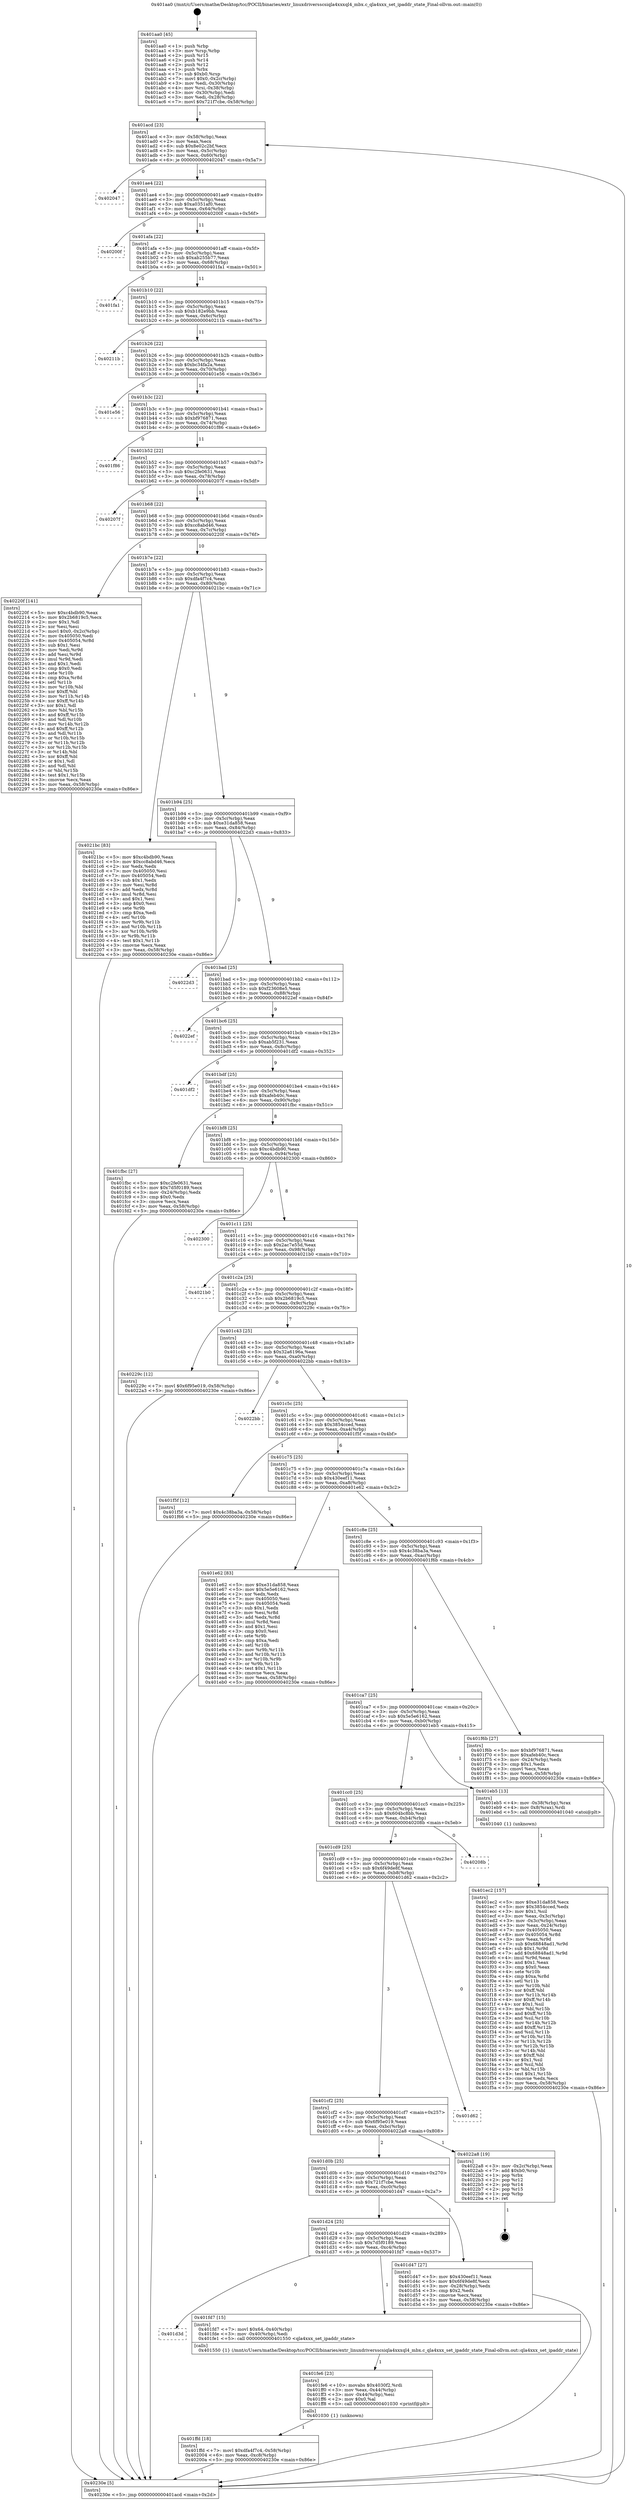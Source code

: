 digraph "0x401aa0" {
  label = "0x401aa0 (/mnt/c/Users/mathe/Desktop/tcc/POCII/binaries/extr_linuxdriversscsiqla4xxxql4_mbx.c_qla4xxx_set_ipaddr_state_Final-ollvm.out::main(0))"
  labelloc = "t"
  node[shape=record]

  Entry [label="",width=0.3,height=0.3,shape=circle,fillcolor=black,style=filled]
  "0x401acd" [label="{
     0x401acd [23]\l
     | [instrs]\l
     &nbsp;&nbsp;0x401acd \<+3\>: mov -0x58(%rbp),%eax\l
     &nbsp;&nbsp;0x401ad0 \<+2\>: mov %eax,%ecx\l
     &nbsp;&nbsp;0x401ad2 \<+6\>: sub $0x8e02c2bf,%ecx\l
     &nbsp;&nbsp;0x401ad8 \<+3\>: mov %eax,-0x5c(%rbp)\l
     &nbsp;&nbsp;0x401adb \<+3\>: mov %ecx,-0x60(%rbp)\l
     &nbsp;&nbsp;0x401ade \<+6\>: je 0000000000402047 \<main+0x5a7\>\l
  }"]
  "0x402047" [label="{
     0x402047\l
  }", style=dashed]
  "0x401ae4" [label="{
     0x401ae4 [22]\l
     | [instrs]\l
     &nbsp;&nbsp;0x401ae4 \<+5\>: jmp 0000000000401ae9 \<main+0x49\>\l
     &nbsp;&nbsp;0x401ae9 \<+3\>: mov -0x5c(%rbp),%eax\l
     &nbsp;&nbsp;0x401aec \<+5\>: sub $0xa0351af0,%eax\l
     &nbsp;&nbsp;0x401af1 \<+3\>: mov %eax,-0x64(%rbp)\l
     &nbsp;&nbsp;0x401af4 \<+6\>: je 000000000040200f \<main+0x56f\>\l
  }"]
  Exit [label="",width=0.3,height=0.3,shape=circle,fillcolor=black,style=filled,peripheries=2]
  "0x40200f" [label="{
     0x40200f\l
  }", style=dashed]
  "0x401afa" [label="{
     0x401afa [22]\l
     | [instrs]\l
     &nbsp;&nbsp;0x401afa \<+5\>: jmp 0000000000401aff \<main+0x5f\>\l
     &nbsp;&nbsp;0x401aff \<+3\>: mov -0x5c(%rbp),%eax\l
     &nbsp;&nbsp;0x401b02 \<+5\>: sub $0xab255b77,%eax\l
     &nbsp;&nbsp;0x401b07 \<+3\>: mov %eax,-0x68(%rbp)\l
     &nbsp;&nbsp;0x401b0a \<+6\>: je 0000000000401fa1 \<main+0x501\>\l
  }"]
  "0x401ffd" [label="{
     0x401ffd [18]\l
     | [instrs]\l
     &nbsp;&nbsp;0x401ffd \<+7\>: movl $0xdfa4f7c4,-0x58(%rbp)\l
     &nbsp;&nbsp;0x402004 \<+6\>: mov %eax,-0xc8(%rbp)\l
     &nbsp;&nbsp;0x40200a \<+5\>: jmp 000000000040230e \<main+0x86e\>\l
  }"]
  "0x401fa1" [label="{
     0x401fa1\l
  }", style=dashed]
  "0x401b10" [label="{
     0x401b10 [22]\l
     | [instrs]\l
     &nbsp;&nbsp;0x401b10 \<+5\>: jmp 0000000000401b15 \<main+0x75\>\l
     &nbsp;&nbsp;0x401b15 \<+3\>: mov -0x5c(%rbp),%eax\l
     &nbsp;&nbsp;0x401b18 \<+5\>: sub $0xb182e9bb,%eax\l
     &nbsp;&nbsp;0x401b1d \<+3\>: mov %eax,-0x6c(%rbp)\l
     &nbsp;&nbsp;0x401b20 \<+6\>: je 000000000040211b \<main+0x67b\>\l
  }"]
  "0x401fe6" [label="{
     0x401fe6 [23]\l
     | [instrs]\l
     &nbsp;&nbsp;0x401fe6 \<+10\>: movabs $0x4030f2,%rdi\l
     &nbsp;&nbsp;0x401ff0 \<+3\>: mov %eax,-0x44(%rbp)\l
     &nbsp;&nbsp;0x401ff3 \<+3\>: mov -0x44(%rbp),%esi\l
     &nbsp;&nbsp;0x401ff6 \<+2\>: mov $0x0,%al\l
     &nbsp;&nbsp;0x401ff8 \<+5\>: call 0000000000401030 \<printf@plt\>\l
     | [calls]\l
     &nbsp;&nbsp;0x401030 \{1\} (unknown)\l
  }"]
  "0x40211b" [label="{
     0x40211b\l
  }", style=dashed]
  "0x401b26" [label="{
     0x401b26 [22]\l
     | [instrs]\l
     &nbsp;&nbsp;0x401b26 \<+5\>: jmp 0000000000401b2b \<main+0x8b\>\l
     &nbsp;&nbsp;0x401b2b \<+3\>: mov -0x5c(%rbp),%eax\l
     &nbsp;&nbsp;0x401b2e \<+5\>: sub $0xbc34fa2a,%eax\l
     &nbsp;&nbsp;0x401b33 \<+3\>: mov %eax,-0x70(%rbp)\l
     &nbsp;&nbsp;0x401b36 \<+6\>: je 0000000000401e56 \<main+0x3b6\>\l
  }"]
  "0x401d3d" [label="{
     0x401d3d\l
  }", style=dashed]
  "0x401e56" [label="{
     0x401e56\l
  }", style=dashed]
  "0x401b3c" [label="{
     0x401b3c [22]\l
     | [instrs]\l
     &nbsp;&nbsp;0x401b3c \<+5\>: jmp 0000000000401b41 \<main+0xa1\>\l
     &nbsp;&nbsp;0x401b41 \<+3\>: mov -0x5c(%rbp),%eax\l
     &nbsp;&nbsp;0x401b44 \<+5\>: sub $0xbf976871,%eax\l
     &nbsp;&nbsp;0x401b49 \<+3\>: mov %eax,-0x74(%rbp)\l
     &nbsp;&nbsp;0x401b4c \<+6\>: je 0000000000401f86 \<main+0x4e6\>\l
  }"]
  "0x401fd7" [label="{
     0x401fd7 [15]\l
     | [instrs]\l
     &nbsp;&nbsp;0x401fd7 \<+7\>: movl $0x64,-0x40(%rbp)\l
     &nbsp;&nbsp;0x401fde \<+3\>: mov -0x40(%rbp),%edi\l
     &nbsp;&nbsp;0x401fe1 \<+5\>: call 0000000000401550 \<qla4xxx_set_ipaddr_state\>\l
     | [calls]\l
     &nbsp;&nbsp;0x401550 \{1\} (/mnt/c/Users/mathe/Desktop/tcc/POCII/binaries/extr_linuxdriversscsiqla4xxxql4_mbx.c_qla4xxx_set_ipaddr_state_Final-ollvm.out::qla4xxx_set_ipaddr_state)\l
  }"]
  "0x401f86" [label="{
     0x401f86\l
  }", style=dashed]
  "0x401b52" [label="{
     0x401b52 [22]\l
     | [instrs]\l
     &nbsp;&nbsp;0x401b52 \<+5\>: jmp 0000000000401b57 \<main+0xb7\>\l
     &nbsp;&nbsp;0x401b57 \<+3\>: mov -0x5c(%rbp),%eax\l
     &nbsp;&nbsp;0x401b5a \<+5\>: sub $0xc2fe0631,%eax\l
     &nbsp;&nbsp;0x401b5f \<+3\>: mov %eax,-0x78(%rbp)\l
     &nbsp;&nbsp;0x401b62 \<+6\>: je 000000000040207f \<main+0x5df\>\l
  }"]
  "0x401ec2" [label="{
     0x401ec2 [157]\l
     | [instrs]\l
     &nbsp;&nbsp;0x401ec2 \<+5\>: mov $0xe31da858,%ecx\l
     &nbsp;&nbsp;0x401ec7 \<+5\>: mov $0x3854cced,%edx\l
     &nbsp;&nbsp;0x401ecc \<+3\>: mov $0x1,%sil\l
     &nbsp;&nbsp;0x401ecf \<+3\>: mov %eax,-0x3c(%rbp)\l
     &nbsp;&nbsp;0x401ed2 \<+3\>: mov -0x3c(%rbp),%eax\l
     &nbsp;&nbsp;0x401ed5 \<+3\>: mov %eax,-0x24(%rbp)\l
     &nbsp;&nbsp;0x401ed8 \<+7\>: mov 0x405050,%eax\l
     &nbsp;&nbsp;0x401edf \<+8\>: mov 0x405054,%r8d\l
     &nbsp;&nbsp;0x401ee7 \<+3\>: mov %eax,%r9d\l
     &nbsp;&nbsp;0x401eea \<+7\>: sub $0x68848ad1,%r9d\l
     &nbsp;&nbsp;0x401ef1 \<+4\>: sub $0x1,%r9d\l
     &nbsp;&nbsp;0x401ef5 \<+7\>: add $0x68848ad1,%r9d\l
     &nbsp;&nbsp;0x401efc \<+4\>: imul %r9d,%eax\l
     &nbsp;&nbsp;0x401f00 \<+3\>: and $0x1,%eax\l
     &nbsp;&nbsp;0x401f03 \<+3\>: cmp $0x0,%eax\l
     &nbsp;&nbsp;0x401f06 \<+4\>: sete %r10b\l
     &nbsp;&nbsp;0x401f0a \<+4\>: cmp $0xa,%r8d\l
     &nbsp;&nbsp;0x401f0e \<+4\>: setl %r11b\l
     &nbsp;&nbsp;0x401f12 \<+3\>: mov %r10b,%bl\l
     &nbsp;&nbsp;0x401f15 \<+3\>: xor $0xff,%bl\l
     &nbsp;&nbsp;0x401f18 \<+3\>: mov %r11b,%r14b\l
     &nbsp;&nbsp;0x401f1b \<+4\>: xor $0xff,%r14b\l
     &nbsp;&nbsp;0x401f1f \<+4\>: xor $0x1,%sil\l
     &nbsp;&nbsp;0x401f23 \<+3\>: mov %bl,%r15b\l
     &nbsp;&nbsp;0x401f26 \<+4\>: and $0xff,%r15b\l
     &nbsp;&nbsp;0x401f2a \<+3\>: and %sil,%r10b\l
     &nbsp;&nbsp;0x401f2d \<+3\>: mov %r14b,%r12b\l
     &nbsp;&nbsp;0x401f30 \<+4\>: and $0xff,%r12b\l
     &nbsp;&nbsp;0x401f34 \<+3\>: and %sil,%r11b\l
     &nbsp;&nbsp;0x401f37 \<+3\>: or %r10b,%r15b\l
     &nbsp;&nbsp;0x401f3a \<+3\>: or %r11b,%r12b\l
     &nbsp;&nbsp;0x401f3d \<+3\>: xor %r12b,%r15b\l
     &nbsp;&nbsp;0x401f40 \<+3\>: or %r14b,%bl\l
     &nbsp;&nbsp;0x401f43 \<+3\>: xor $0xff,%bl\l
     &nbsp;&nbsp;0x401f46 \<+4\>: or $0x1,%sil\l
     &nbsp;&nbsp;0x401f4a \<+3\>: and %sil,%bl\l
     &nbsp;&nbsp;0x401f4d \<+3\>: or %bl,%r15b\l
     &nbsp;&nbsp;0x401f50 \<+4\>: test $0x1,%r15b\l
     &nbsp;&nbsp;0x401f54 \<+3\>: cmovne %edx,%ecx\l
     &nbsp;&nbsp;0x401f57 \<+3\>: mov %ecx,-0x58(%rbp)\l
     &nbsp;&nbsp;0x401f5a \<+5\>: jmp 000000000040230e \<main+0x86e\>\l
  }"]
  "0x40207f" [label="{
     0x40207f\l
  }", style=dashed]
  "0x401b68" [label="{
     0x401b68 [22]\l
     | [instrs]\l
     &nbsp;&nbsp;0x401b68 \<+5\>: jmp 0000000000401b6d \<main+0xcd\>\l
     &nbsp;&nbsp;0x401b6d \<+3\>: mov -0x5c(%rbp),%eax\l
     &nbsp;&nbsp;0x401b70 \<+5\>: sub $0xcc8abd46,%eax\l
     &nbsp;&nbsp;0x401b75 \<+3\>: mov %eax,-0x7c(%rbp)\l
     &nbsp;&nbsp;0x401b78 \<+6\>: je 000000000040220f \<main+0x76f\>\l
  }"]
  "0x401aa0" [label="{
     0x401aa0 [45]\l
     | [instrs]\l
     &nbsp;&nbsp;0x401aa0 \<+1\>: push %rbp\l
     &nbsp;&nbsp;0x401aa1 \<+3\>: mov %rsp,%rbp\l
     &nbsp;&nbsp;0x401aa4 \<+2\>: push %r15\l
     &nbsp;&nbsp;0x401aa6 \<+2\>: push %r14\l
     &nbsp;&nbsp;0x401aa8 \<+2\>: push %r12\l
     &nbsp;&nbsp;0x401aaa \<+1\>: push %rbx\l
     &nbsp;&nbsp;0x401aab \<+7\>: sub $0xb0,%rsp\l
     &nbsp;&nbsp;0x401ab2 \<+7\>: movl $0x0,-0x2c(%rbp)\l
     &nbsp;&nbsp;0x401ab9 \<+3\>: mov %edi,-0x30(%rbp)\l
     &nbsp;&nbsp;0x401abc \<+4\>: mov %rsi,-0x38(%rbp)\l
     &nbsp;&nbsp;0x401ac0 \<+3\>: mov -0x30(%rbp),%edi\l
     &nbsp;&nbsp;0x401ac3 \<+3\>: mov %edi,-0x28(%rbp)\l
     &nbsp;&nbsp;0x401ac6 \<+7\>: movl $0x721f7cbe,-0x58(%rbp)\l
  }"]
  "0x40220f" [label="{
     0x40220f [141]\l
     | [instrs]\l
     &nbsp;&nbsp;0x40220f \<+5\>: mov $0xc4bdb90,%eax\l
     &nbsp;&nbsp;0x402214 \<+5\>: mov $0x2b6819c5,%ecx\l
     &nbsp;&nbsp;0x402219 \<+2\>: mov $0x1,%dl\l
     &nbsp;&nbsp;0x40221b \<+2\>: xor %esi,%esi\l
     &nbsp;&nbsp;0x40221d \<+7\>: movl $0x0,-0x2c(%rbp)\l
     &nbsp;&nbsp;0x402224 \<+7\>: mov 0x405050,%edi\l
     &nbsp;&nbsp;0x40222b \<+8\>: mov 0x405054,%r8d\l
     &nbsp;&nbsp;0x402233 \<+3\>: sub $0x1,%esi\l
     &nbsp;&nbsp;0x402236 \<+3\>: mov %edi,%r9d\l
     &nbsp;&nbsp;0x402239 \<+3\>: add %esi,%r9d\l
     &nbsp;&nbsp;0x40223c \<+4\>: imul %r9d,%edi\l
     &nbsp;&nbsp;0x402240 \<+3\>: and $0x1,%edi\l
     &nbsp;&nbsp;0x402243 \<+3\>: cmp $0x0,%edi\l
     &nbsp;&nbsp;0x402246 \<+4\>: sete %r10b\l
     &nbsp;&nbsp;0x40224a \<+4\>: cmp $0xa,%r8d\l
     &nbsp;&nbsp;0x40224e \<+4\>: setl %r11b\l
     &nbsp;&nbsp;0x402252 \<+3\>: mov %r10b,%bl\l
     &nbsp;&nbsp;0x402255 \<+3\>: xor $0xff,%bl\l
     &nbsp;&nbsp;0x402258 \<+3\>: mov %r11b,%r14b\l
     &nbsp;&nbsp;0x40225b \<+4\>: xor $0xff,%r14b\l
     &nbsp;&nbsp;0x40225f \<+3\>: xor $0x1,%dl\l
     &nbsp;&nbsp;0x402262 \<+3\>: mov %bl,%r15b\l
     &nbsp;&nbsp;0x402265 \<+4\>: and $0xff,%r15b\l
     &nbsp;&nbsp;0x402269 \<+3\>: and %dl,%r10b\l
     &nbsp;&nbsp;0x40226c \<+3\>: mov %r14b,%r12b\l
     &nbsp;&nbsp;0x40226f \<+4\>: and $0xff,%r12b\l
     &nbsp;&nbsp;0x402273 \<+3\>: and %dl,%r11b\l
     &nbsp;&nbsp;0x402276 \<+3\>: or %r10b,%r15b\l
     &nbsp;&nbsp;0x402279 \<+3\>: or %r11b,%r12b\l
     &nbsp;&nbsp;0x40227c \<+3\>: xor %r12b,%r15b\l
     &nbsp;&nbsp;0x40227f \<+3\>: or %r14b,%bl\l
     &nbsp;&nbsp;0x402282 \<+3\>: xor $0xff,%bl\l
     &nbsp;&nbsp;0x402285 \<+3\>: or $0x1,%dl\l
     &nbsp;&nbsp;0x402288 \<+2\>: and %dl,%bl\l
     &nbsp;&nbsp;0x40228a \<+3\>: or %bl,%r15b\l
     &nbsp;&nbsp;0x40228d \<+4\>: test $0x1,%r15b\l
     &nbsp;&nbsp;0x402291 \<+3\>: cmovne %ecx,%eax\l
     &nbsp;&nbsp;0x402294 \<+3\>: mov %eax,-0x58(%rbp)\l
     &nbsp;&nbsp;0x402297 \<+5\>: jmp 000000000040230e \<main+0x86e\>\l
  }"]
  "0x401b7e" [label="{
     0x401b7e [22]\l
     | [instrs]\l
     &nbsp;&nbsp;0x401b7e \<+5\>: jmp 0000000000401b83 \<main+0xe3\>\l
     &nbsp;&nbsp;0x401b83 \<+3\>: mov -0x5c(%rbp),%eax\l
     &nbsp;&nbsp;0x401b86 \<+5\>: sub $0xdfa4f7c4,%eax\l
     &nbsp;&nbsp;0x401b8b \<+3\>: mov %eax,-0x80(%rbp)\l
     &nbsp;&nbsp;0x401b8e \<+6\>: je 00000000004021bc \<main+0x71c\>\l
  }"]
  "0x40230e" [label="{
     0x40230e [5]\l
     | [instrs]\l
     &nbsp;&nbsp;0x40230e \<+5\>: jmp 0000000000401acd \<main+0x2d\>\l
  }"]
  "0x4021bc" [label="{
     0x4021bc [83]\l
     | [instrs]\l
     &nbsp;&nbsp;0x4021bc \<+5\>: mov $0xc4bdb90,%eax\l
     &nbsp;&nbsp;0x4021c1 \<+5\>: mov $0xcc8abd46,%ecx\l
     &nbsp;&nbsp;0x4021c6 \<+2\>: xor %edx,%edx\l
     &nbsp;&nbsp;0x4021c8 \<+7\>: mov 0x405050,%esi\l
     &nbsp;&nbsp;0x4021cf \<+7\>: mov 0x405054,%edi\l
     &nbsp;&nbsp;0x4021d6 \<+3\>: sub $0x1,%edx\l
     &nbsp;&nbsp;0x4021d9 \<+3\>: mov %esi,%r8d\l
     &nbsp;&nbsp;0x4021dc \<+3\>: add %edx,%r8d\l
     &nbsp;&nbsp;0x4021df \<+4\>: imul %r8d,%esi\l
     &nbsp;&nbsp;0x4021e3 \<+3\>: and $0x1,%esi\l
     &nbsp;&nbsp;0x4021e6 \<+3\>: cmp $0x0,%esi\l
     &nbsp;&nbsp;0x4021e9 \<+4\>: sete %r9b\l
     &nbsp;&nbsp;0x4021ed \<+3\>: cmp $0xa,%edi\l
     &nbsp;&nbsp;0x4021f0 \<+4\>: setl %r10b\l
     &nbsp;&nbsp;0x4021f4 \<+3\>: mov %r9b,%r11b\l
     &nbsp;&nbsp;0x4021f7 \<+3\>: and %r10b,%r11b\l
     &nbsp;&nbsp;0x4021fa \<+3\>: xor %r10b,%r9b\l
     &nbsp;&nbsp;0x4021fd \<+3\>: or %r9b,%r11b\l
     &nbsp;&nbsp;0x402200 \<+4\>: test $0x1,%r11b\l
     &nbsp;&nbsp;0x402204 \<+3\>: cmovne %ecx,%eax\l
     &nbsp;&nbsp;0x402207 \<+3\>: mov %eax,-0x58(%rbp)\l
     &nbsp;&nbsp;0x40220a \<+5\>: jmp 000000000040230e \<main+0x86e\>\l
  }"]
  "0x401b94" [label="{
     0x401b94 [25]\l
     | [instrs]\l
     &nbsp;&nbsp;0x401b94 \<+5\>: jmp 0000000000401b99 \<main+0xf9\>\l
     &nbsp;&nbsp;0x401b99 \<+3\>: mov -0x5c(%rbp),%eax\l
     &nbsp;&nbsp;0x401b9c \<+5\>: sub $0xe31da858,%eax\l
     &nbsp;&nbsp;0x401ba1 \<+6\>: mov %eax,-0x84(%rbp)\l
     &nbsp;&nbsp;0x401ba7 \<+6\>: je 00000000004022d3 \<main+0x833\>\l
  }"]
  "0x401d24" [label="{
     0x401d24 [25]\l
     | [instrs]\l
     &nbsp;&nbsp;0x401d24 \<+5\>: jmp 0000000000401d29 \<main+0x289\>\l
     &nbsp;&nbsp;0x401d29 \<+3\>: mov -0x5c(%rbp),%eax\l
     &nbsp;&nbsp;0x401d2c \<+5\>: sub $0x7d5f0189,%eax\l
     &nbsp;&nbsp;0x401d31 \<+6\>: mov %eax,-0xc4(%rbp)\l
     &nbsp;&nbsp;0x401d37 \<+6\>: je 0000000000401fd7 \<main+0x537\>\l
  }"]
  "0x4022d3" [label="{
     0x4022d3\l
  }", style=dashed]
  "0x401bad" [label="{
     0x401bad [25]\l
     | [instrs]\l
     &nbsp;&nbsp;0x401bad \<+5\>: jmp 0000000000401bb2 \<main+0x112\>\l
     &nbsp;&nbsp;0x401bb2 \<+3\>: mov -0x5c(%rbp),%eax\l
     &nbsp;&nbsp;0x401bb5 \<+5\>: sub $0xf23608e5,%eax\l
     &nbsp;&nbsp;0x401bba \<+6\>: mov %eax,-0x88(%rbp)\l
     &nbsp;&nbsp;0x401bc0 \<+6\>: je 00000000004022ef \<main+0x84f\>\l
  }"]
  "0x401d47" [label="{
     0x401d47 [27]\l
     | [instrs]\l
     &nbsp;&nbsp;0x401d47 \<+5\>: mov $0x430eef11,%eax\l
     &nbsp;&nbsp;0x401d4c \<+5\>: mov $0x6f49de8f,%ecx\l
     &nbsp;&nbsp;0x401d51 \<+3\>: mov -0x28(%rbp),%edx\l
     &nbsp;&nbsp;0x401d54 \<+3\>: cmp $0x2,%edx\l
     &nbsp;&nbsp;0x401d57 \<+3\>: cmovne %ecx,%eax\l
     &nbsp;&nbsp;0x401d5a \<+3\>: mov %eax,-0x58(%rbp)\l
     &nbsp;&nbsp;0x401d5d \<+5\>: jmp 000000000040230e \<main+0x86e\>\l
  }"]
  "0x4022ef" [label="{
     0x4022ef\l
  }", style=dashed]
  "0x401bc6" [label="{
     0x401bc6 [25]\l
     | [instrs]\l
     &nbsp;&nbsp;0x401bc6 \<+5\>: jmp 0000000000401bcb \<main+0x12b\>\l
     &nbsp;&nbsp;0x401bcb \<+3\>: mov -0x5c(%rbp),%eax\l
     &nbsp;&nbsp;0x401bce \<+5\>: sub $0xab5f231,%eax\l
     &nbsp;&nbsp;0x401bd3 \<+6\>: mov %eax,-0x8c(%rbp)\l
     &nbsp;&nbsp;0x401bd9 \<+6\>: je 0000000000401df2 \<main+0x352\>\l
  }"]
  "0x401d0b" [label="{
     0x401d0b [25]\l
     | [instrs]\l
     &nbsp;&nbsp;0x401d0b \<+5\>: jmp 0000000000401d10 \<main+0x270\>\l
     &nbsp;&nbsp;0x401d10 \<+3\>: mov -0x5c(%rbp),%eax\l
     &nbsp;&nbsp;0x401d13 \<+5\>: sub $0x721f7cbe,%eax\l
     &nbsp;&nbsp;0x401d18 \<+6\>: mov %eax,-0xc0(%rbp)\l
     &nbsp;&nbsp;0x401d1e \<+6\>: je 0000000000401d47 \<main+0x2a7\>\l
  }"]
  "0x401df2" [label="{
     0x401df2\l
  }", style=dashed]
  "0x401bdf" [label="{
     0x401bdf [25]\l
     | [instrs]\l
     &nbsp;&nbsp;0x401bdf \<+5\>: jmp 0000000000401be4 \<main+0x144\>\l
     &nbsp;&nbsp;0x401be4 \<+3\>: mov -0x5c(%rbp),%eax\l
     &nbsp;&nbsp;0x401be7 \<+5\>: sub $0xafeb40c,%eax\l
     &nbsp;&nbsp;0x401bec \<+6\>: mov %eax,-0x90(%rbp)\l
     &nbsp;&nbsp;0x401bf2 \<+6\>: je 0000000000401fbc \<main+0x51c\>\l
  }"]
  "0x4022a8" [label="{
     0x4022a8 [19]\l
     | [instrs]\l
     &nbsp;&nbsp;0x4022a8 \<+3\>: mov -0x2c(%rbp),%eax\l
     &nbsp;&nbsp;0x4022ab \<+7\>: add $0xb0,%rsp\l
     &nbsp;&nbsp;0x4022b2 \<+1\>: pop %rbx\l
     &nbsp;&nbsp;0x4022b3 \<+2\>: pop %r12\l
     &nbsp;&nbsp;0x4022b5 \<+2\>: pop %r14\l
     &nbsp;&nbsp;0x4022b7 \<+2\>: pop %r15\l
     &nbsp;&nbsp;0x4022b9 \<+1\>: pop %rbp\l
     &nbsp;&nbsp;0x4022ba \<+1\>: ret\l
  }"]
  "0x401fbc" [label="{
     0x401fbc [27]\l
     | [instrs]\l
     &nbsp;&nbsp;0x401fbc \<+5\>: mov $0xc2fe0631,%eax\l
     &nbsp;&nbsp;0x401fc1 \<+5\>: mov $0x7d5f0189,%ecx\l
     &nbsp;&nbsp;0x401fc6 \<+3\>: mov -0x24(%rbp),%edx\l
     &nbsp;&nbsp;0x401fc9 \<+3\>: cmp $0x0,%edx\l
     &nbsp;&nbsp;0x401fcc \<+3\>: cmove %ecx,%eax\l
     &nbsp;&nbsp;0x401fcf \<+3\>: mov %eax,-0x58(%rbp)\l
     &nbsp;&nbsp;0x401fd2 \<+5\>: jmp 000000000040230e \<main+0x86e\>\l
  }"]
  "0x401bf8" [label="{
     0x401bf8 [25]\l
     | [instrs]\l
     &nbsp;&nbsp;0x401bf8 \<+5\>: jmp 0000000000401bfd \<main+0x15d\>\l
     &nbsp;&nbsp;0x401bfd \<+3\>: mov -0x5c(%rbp),%eax\l
     &nbsp;&nbsp;0x401c00 \<+5\>: sub $0xc4bdb90,%eax\l
     &nbsp;&nbsp;0x401c05 \<+6\>: mov %eax,-0x94(%rbp)\l
     &nbsp;&nbsp;0x401c0b \<+6\>: je 0000000000402300 \<main+0x860\>\l
  }"]
  "0x401cf2" [label="{
     0x401cf2 [25]\l
     | [instrs]\l
     &nbsp;&nbsp;0x401cf2 \<+5\>: jmp 0000000000401cf7 \<main+0x257\>\l
     &nbsp;&nbsp;0x401cf7 \<+3\>: mov -0x5c(%rbp),%eax\l
     &nbsp;&nbsp;0x401cfa \<+5\>: sub $0x6f95e019,%eax\l
     &nbsp;&nbsp;0x401cff \<+6\>: mov %eax,-0xbc(%rbp)\l
     &nbsp;&nbsp;0x401d05 \<+6\>: je 00000000004022a8 \<main+0x808\>\l
  }"]
  "0x402300" [label="{
     0x402300\l
  }", style=dashed]
  "0x401c11" [label="{
     0x401c11 [25]\l
     | [instrs]\l
     &nbsp;&nbsp;0x401c11 \<+5\>: jmp 0000000000401c16 \<main+0x176\>\l
     &nbsp;&nbsp;0x401c16 \<+3\>: mov -0x5c(%rbp),%eax\l
     &nbsp;&nbsp;0x401c19 \<+5\>: sub $0x2ac7e55d,%eax\l
     &nbsp;&nbsp;0x401c1e \<+6\>: mov %eax,-0x98(%rbp)\l
     &nbsp;&nbsp;0x401c24 \<+6\>: je 00000000004021b0 \<main+0x710\>\l
  }"]
  "0x401d62" [label="{
     0x401d62\l
  }", style=dashed]
  "0x4021b0" [label="{
     0x4021b0\l
  }", style=dashed]
  "0x401c2a" [label="{
     0x401c2a [25]\l
     | [instrs]\l
     &nbsp;&nbsp;0x401c2a \<+5\>: jmp 0000000000401c2f \<main+0x18f\>\l
     &nbsp;&nbsp;0x401c2f \<+3\>: mov -0x5c(%rbp),%eax\l
     &nbsp;&nbsp;0x401c32 \<+5\>: sub $0x2b6819c5,%eax\l
     &nbsp;&nbsp;0x401c37 \<+6\>: mov %eax,-0x9c(%rbp)\l
     &nbsp;&nbsp;0x401c3d \<+6\>: je 000000000040229c \<main+0x7fc\>\l
  }"]
  "0x401cd9" [label="{
     0x401cd9 [25]\l
     | [instrs]\l
     &nbsp;&nbsp;0x401cd9 \<+5\>: jmp 0000000000401cde \<main+0x23e\>\l
     &nbsp;&nbsp;0x401cde \<+3\>: mov -0x5c(%rbp),%eax\l
     &nbsp;&nbsp;0x401ce1 \<+5\>: sub $0x6f49de8f,%eax\l
     &nbsp;&nbsp;0x401ce6 \<+6\>: mov %eax,-0xb8(%rbp)\l
     &nbsp;&nbsp;0x401cec \<+6\>: je 0000000000401d62 \<main+0x2c2\>\l
  }"]
  "0x40229c" [label="{
     0x40229c [12]\l
     | [instrs]\l
     &nbsp;&nbsp;0x40229c \<+7\>: movl $0x6f95e019,-0x58(%rbp)\l
     &nbsp;&nbsp;0x4022a3 \<+5\>: jmp 000000000040230e \<main+0x86e\>\l
  }"]
  "0x401c43" [label="{
     0x401c43 [25]\l
     | [instrs]\l
     &nbsp;&nbsp;0x401c43 \<+5\>: jmp 0000000000401c48 \<main+0x1a8\>\l
     &nbsp;&nbsp;0x401c48 \<+3\>: mov -0x5c(%rbp),%eax\l
     &nbsp;&nbsp;0x401c4b \<+5\>: sub $0x32a6196a,%eax\l
     &nbsp;&nbsp;0x401c50 \<+6\>: mov %eax,-0xa0(%rbp)\l
     &nbsp;&nbsp;0x401c56 \<+6\>: je 00000000004022bb \<main+0x81b\>\l
  }"]
  "0x40208b" [label="{
     0x40208b\l
  }", style=dashed]
  "0x4022bb" [label="{
     0x4022bb\l
  }", style=dashed]
  "0x401c5c" [label="{
     0x401c5c [25]\l
     | [instrs]\l
     &nbsp;&nbsp;0x401c5c \<+5\>: jmp 0000000000401c61 \<main+0x1c1\>\l
     &nbsp;&nbsp;0x401c61 \<+3\>: mov -0x5c(%rbp),%eax\l
     &nbsp;&nbsp;0x401c64 \<+5\>: sub $0x3854cced,%eax\l
     &nbsp;&nbsp;0x401c69 \<+6\>: mov %eax,-0xa4(%rbp)\l
     &nbsp;&nbsp;0x401c6f \<+6\>: je 0000000000401f5f \<main+0x4bf\>\l
  }"]
  "0x401cc0" [label="{
     0x401cc0 [25]\l
     | [instrs]\l
     &nbsp;&nbsp;0x401cc0 \<+5\>: jmp 0000000000401cc5 \<main+0x225\>\l
     &nbsp;&nbsp;0x401cc5 \<+3\>: mov -0x5c(%rbp),%eax\l
     &nbsp;&nbsp;0x401cc8 \<+5\>: sub $0x604bc8bb,%eax\l
     &nbsp;&nbsp;0x401ccd \<+6\>: mov %eax,-0xb4(%rbp)\l
     &nbsp;&nbsp;0x401cd3 \<+6\>: je 000000000040208b \<main+0x5eb\>\l
  }"]
  "0x401f5f" [label="{
     0x401f5f [12]\l
     | [instrs]\l
     &nbsp;&nbsp;0x401f5f \<+7\>: movl $0x4c38ba3a,-0x58(%rbp)\l
     &nbsp;&nbsp;0x401f66 \<+5\>: jmp 000000000040230e \<main+0x86e\>\l
  }"]
  "0x401c75" [label="{
     0x401c75 [25]\l
     | [instrs]\l
     &nbsp;&nbsp;0x401c75 \<+5\>: jmp 0000000000401c7a \<main+0x1da\>\l
     &nbsp;&nbsp;0x401c7a \<+3\>: mov -0x5c(%rbp),%eax\l
     &nbsp;&nbsp;0x401c7d \<+5\>: sub $0x430eef11,%eax\l
     &nbsp;&nbsp;0x401c82 \<+6\>: mov %eax,-0xa8(%rbp)\l
     &nbsp;&nbsp;0x401c88 \<+6\>: je 0000000000401e62 \<main+0x3c2\>\l
  }"]
  "0x401eb5" [label="{
     0x401eb5 [13]\l
     | [instrs]\l
     &nbsp;&nbsp;0x401eb5 \<+4\>: mov -0x38(%rbp),%rax\l
     &nbsp;&nbsp;0x401eb9 \<+4\>: mov 0x8(%rax),%rdi\l
     &nbsp;&nbsp;0x401ebd \<+5\>: call 0000000000401040 \<atoi@plt\>\l
     | [calls]\l
     &nbsp;&nbsp;0x401040 \{1\} (unknown)\l
  }"]
  "0x401e62" [label="{
     0x401e62 [83]\l
     | [instrs]\l
     &nbsp;&nbsp;0x401e62 \<+5\>: mov $0xe31da858,%eax\l
     &nbsp;&nbsp;0x401e67 \<+5\>: mov $0x5e5e6162,%ecx\l
     &nbsp;&nbsp;0x401e6c \<+2\>: xor %edx,%edx\l
     &nbsp;&nbsp;0x401e6e \<+7\>: mov 0x405050,%esi\l
     &nbsp;&nbsp;0x401e75 \<+7\>: mov 0x405054,%edi\l
     &nbsp;&nbsp;0x401e7c \<+3\>: sub $0x1,%edx\l
     &nbsp;&nbsp;0x401e7f \<+3\>: mov %esi,%r8d\l
     &nbsp;&nbsp;0x401e82 \<+3\>: add %edx,%r8d\l
     &nbsp;&nbsp;0x401e85 \<+4\>: imul %r8d,%esi\l
     &nbsp;&nbsp;0x401e89 \<+3\>: and $0x1,%esi\l
     &nbsp;&nbsp;0x401e8c \<+3\>: cmp $0x0,%esi\l
     &nbsp;&nbsp;0x401e8f \<+4\>: sete %r9b\l
     &nbsp;&nbsp;0x401e93 \<+3\>: cmp $0xa,%edi\l
     &nbsp;&nbsp;0x401e96 \<+4\>: setl %r10b\l
     &nbsp;&nbsp;0x401e9a \<+3\>: mov %r9b,%r11b\l
     &nbsp;&nbsp;0x401e9d \<+3\>: and %r10b,%r11b\l
     &nbsp;&nbsp;0x401ea0 \<+3\>: xor %r10b,%r9b\l
     &nbsp;&nbsp;0x401ea3 \<+3\>: or %r9b,%r11b\l
     &nbsp;&nbsp;0x401ea6 \<+4\>: test $0x1,%r11b\l
     &nbsp;&nbsp;0x401eaa \<+3\>: cmovne %ecx,%eax\l
     &nbsp;&nbsp;0x401ead \<+3\>: mov %eax,-0x58(%rbp)\l
     &nbsp;&nbsp;0x401eb0 \<+5\>: jmp 000000000040230e \<main+0x86e\>\l
  }"]
  "0x401c8e" [label="{
     0x401c8e [25]\l
     | [instrs]\l
     &nbsp;&nbsp;0x401c8e \<+5\>: jmp 0000000000401c93 \<main+0x1f3\>\l
     &nbsp;&nbsp;0x401c93 \<+3\>: mov -0x5c(%rbp),%eax\l
     &nbsp;&nbsp;0x401c96 \<+5\>: sub $0x4c38ba3a,%eax\l
     &nbsp;&nbsp;0x401c9b \<+6\>: mov %eax,-0xac(%rbp)\l
     &nbsp;&nbsp;0x401ca1 \<+6\>: je 0000000000401f6b \<main+0x4cb\>\l
  }"]
  "0x401ca7" [label="{
     0x401ca7 [25]\l
     | [instrs]\l
     &nbsp;&nbsp;0x401ca7 \<+5\>: jmp 0000000000401cac \<main+0x20c\>\l
     &nbsp;&nbsp;0x401cac \<+3\>: mov -0x5c(%rbp),%eax\l
     &nbsp;&nbsp;0x401caf \<+5\>: sub $0x5e5e6162,%eax\l
     &nbsp;&nbsp;0x401cb4 \<+6\>: mov %eax,-0xb0(%rbp)\l
     &nbsp;&nbsp;0x401cba \<+6\>: je 0000000000401eb5 \<main+0x415\>\l
  }"]
  "0x401f6b" [label="{
     0x401f6b [27]\l
     | [instrs]\l
     &nbsp;&nbsp;0x401f6b \<+5\>: mov $0xbf976871,%eax\l
     &nbsp;&nbsp;0x401f70 \<+5\>: mov $0xafeb40c,%ecx\l
     &nbsp;&nbsp;0x401f75 \<+3\>: mov -0x24(%rbp),%edx\l
     &nbsp;&nbsp;0x401f78 \<+3\>: cmp $0x1,%edx\l
     &nbsp;&nbsp;0x401f7b \<+3\>: cmovl %ecx,%eax\l
     &nbsp;&nbsp;0x401f7e \<+3\>: mov %eax,-0x58(%rbp)\l
     &nbsp;&nbsp;0x401f81 \<+5\>: jmp 000000000040230e \<main+0x86e\>\l
  }"]
  Entry -> "0x401aa0" [label=" 1"]
  "0x401acd" -> "0x402047" [label=" 0"]
  "0x401acd" -> "0x401ae4" [label=" 11"]
  "0x4022a8" -> Exit [label=" 1"]
  "0x401ae4" -> "0x40200f" [label=" 0"]
  "0x401ae4" -> "0x401afa" [label=" 11"]
  "0x40229c" -> "0x40230e" [label=" 1"]
  "0x401afa" -> "0x401fa1" [label=" 0"]
  "0x401afa" -> "0x401b10" [label=" 11"]
  "0x40220f" -> "0x40230e" [label=" 1"]
  "0x401b10" -> "0x40211b" [label=" 0"]
  "0x401b10" -> "0x401b26" [label=" 11"]
  "0x4021bc" -> "0x40230e" [label=" 1"]
  "0x401b26" -> "0x401e56" [label=" 0"]
  "0x401b26" -> "0x401b3c" [label=" 11"]
  "0x401ffd" -> "0x40230e" [label=" 1"]
  "0x401b3c" -> "0x401f86" [label=" 0"]
  "0x401b3c" -> "0x401b52" [label=" 11"]
  "0x401fe6" -> "0x401ffd" [label=" 1"]
  "0x401b52" -> "0x40207f" [label=" 0"]
  "0x401b52" -> "0x401b68" [label=" 11"]
  "0x401d24" -> "0x401d3d" [label=" 0"]
  "0x401b68" -> "0x40220f" [label=" 1"]
  "0x401b68" -> "0x401b7e" [label=" 10"]
  "0x401d24" -> "0x401fd7" [label=" 1"]
  "0x401b7e" -> "0x4021bc" [label=" 1"]
  "0x401b7e" -> "0x401b94" [label=" 9"]
  "0x401fd7" -> "0x401fe6" [label=" 1"]
  "0x401b94" -> "0x4022d3" [label=" 0"]
  "0x401b94" -> "0x401bad" [label=" 9"]
  "0x401fbc" -> "0x40230e" [label=" 1"]
  "0x401bad" -> "0x4022ef" [label=" 0"]
  "0x401bad" -> "0x401bc6" [label=" 9"]
  "0x401f6b" -> "0x40230e" [label=" 1"]
  "0x401bc6" -> "0x401df2" [label=" 0"]
  "0x401bc6" -> "0x401bdf" [label=" 9"]
  "0x401ec2" -> "0x40230e" [label=" 1"]
  "0x401bdf" -> "0x401fbc" [label=" 1"]
  "0x401bdf" -> "0x401bf8" [label=" 8"]
  "0x401eb5" -> "0x401ec2" [label=" 1"]
  "0x401bf8" -> "0x402300" [label=" 0"]
  "0x401bf8" -> "0x401c11" [label=" 8"]
  "0x40230e" -> "0x401acd" [label=" 10"]
  "0x401c11" -> "0x4021b0" [label=" 0"]
  "0x401c11" -> "0x401c2a" [label=" 8"]
  "0x401aa0" -> "0x401acd" [label=" 1"]
  "0x401c2a" -> "0x40229c" [label=" 1"]
  "0x401c2a" -> "0x401c43" [label=" 7"]
  "0x401d0b" -> "0x401d24" [label=" 1"]
  "0x401c43" -> "0x4022bb" [label=" 0"]
  "0x401c43" -> "0x401c5c" [label=" 7"]
  "0x401d0b" -> "0x401d47" [label=" 1"]
  "0x401c5c" -> "0x401f5f" [label=" 1"]
  "0x401c5c" -> "0x401c75" [label=" 6"]
  "0x401cf2" -> "0x401d0b" [label=" 2"]
  "0x401c75" -> "0x401e62" [label=" 1"]
  "0x401c75" -> "0x401c8e" [label=" 5"]
  "0x401cf2" -> "0x4022a8" [label=" 1"]
  "0x401c8e" -> "0x401f6b" [label=" 1"]
  "0x401c8e" -> "0x401ca7" [label=" 4"]
  "0x401e62" -> "0x40230e" [label=" 1"]
  "0x401ca7" -> "0x401eb5" [label=" 1"]
  "0x401ca7" -> "0x401cc0" [label=" 3"]
  "0x401f5f" -> "0x40230e" [label=" 1"]
  "0x401cc0" -> "0x40208b" [label=" 0"]
  "0x401cc0" -> "0x401cd9" [label=" 3"]
  "0x401d47" -> "0x40230e" [label=" 1"]
  "0x401cd9" -> "0x401d62" [label=" 0"]
  "0x401cd9" -> "0x401cf2" [label=" 3"]
}
